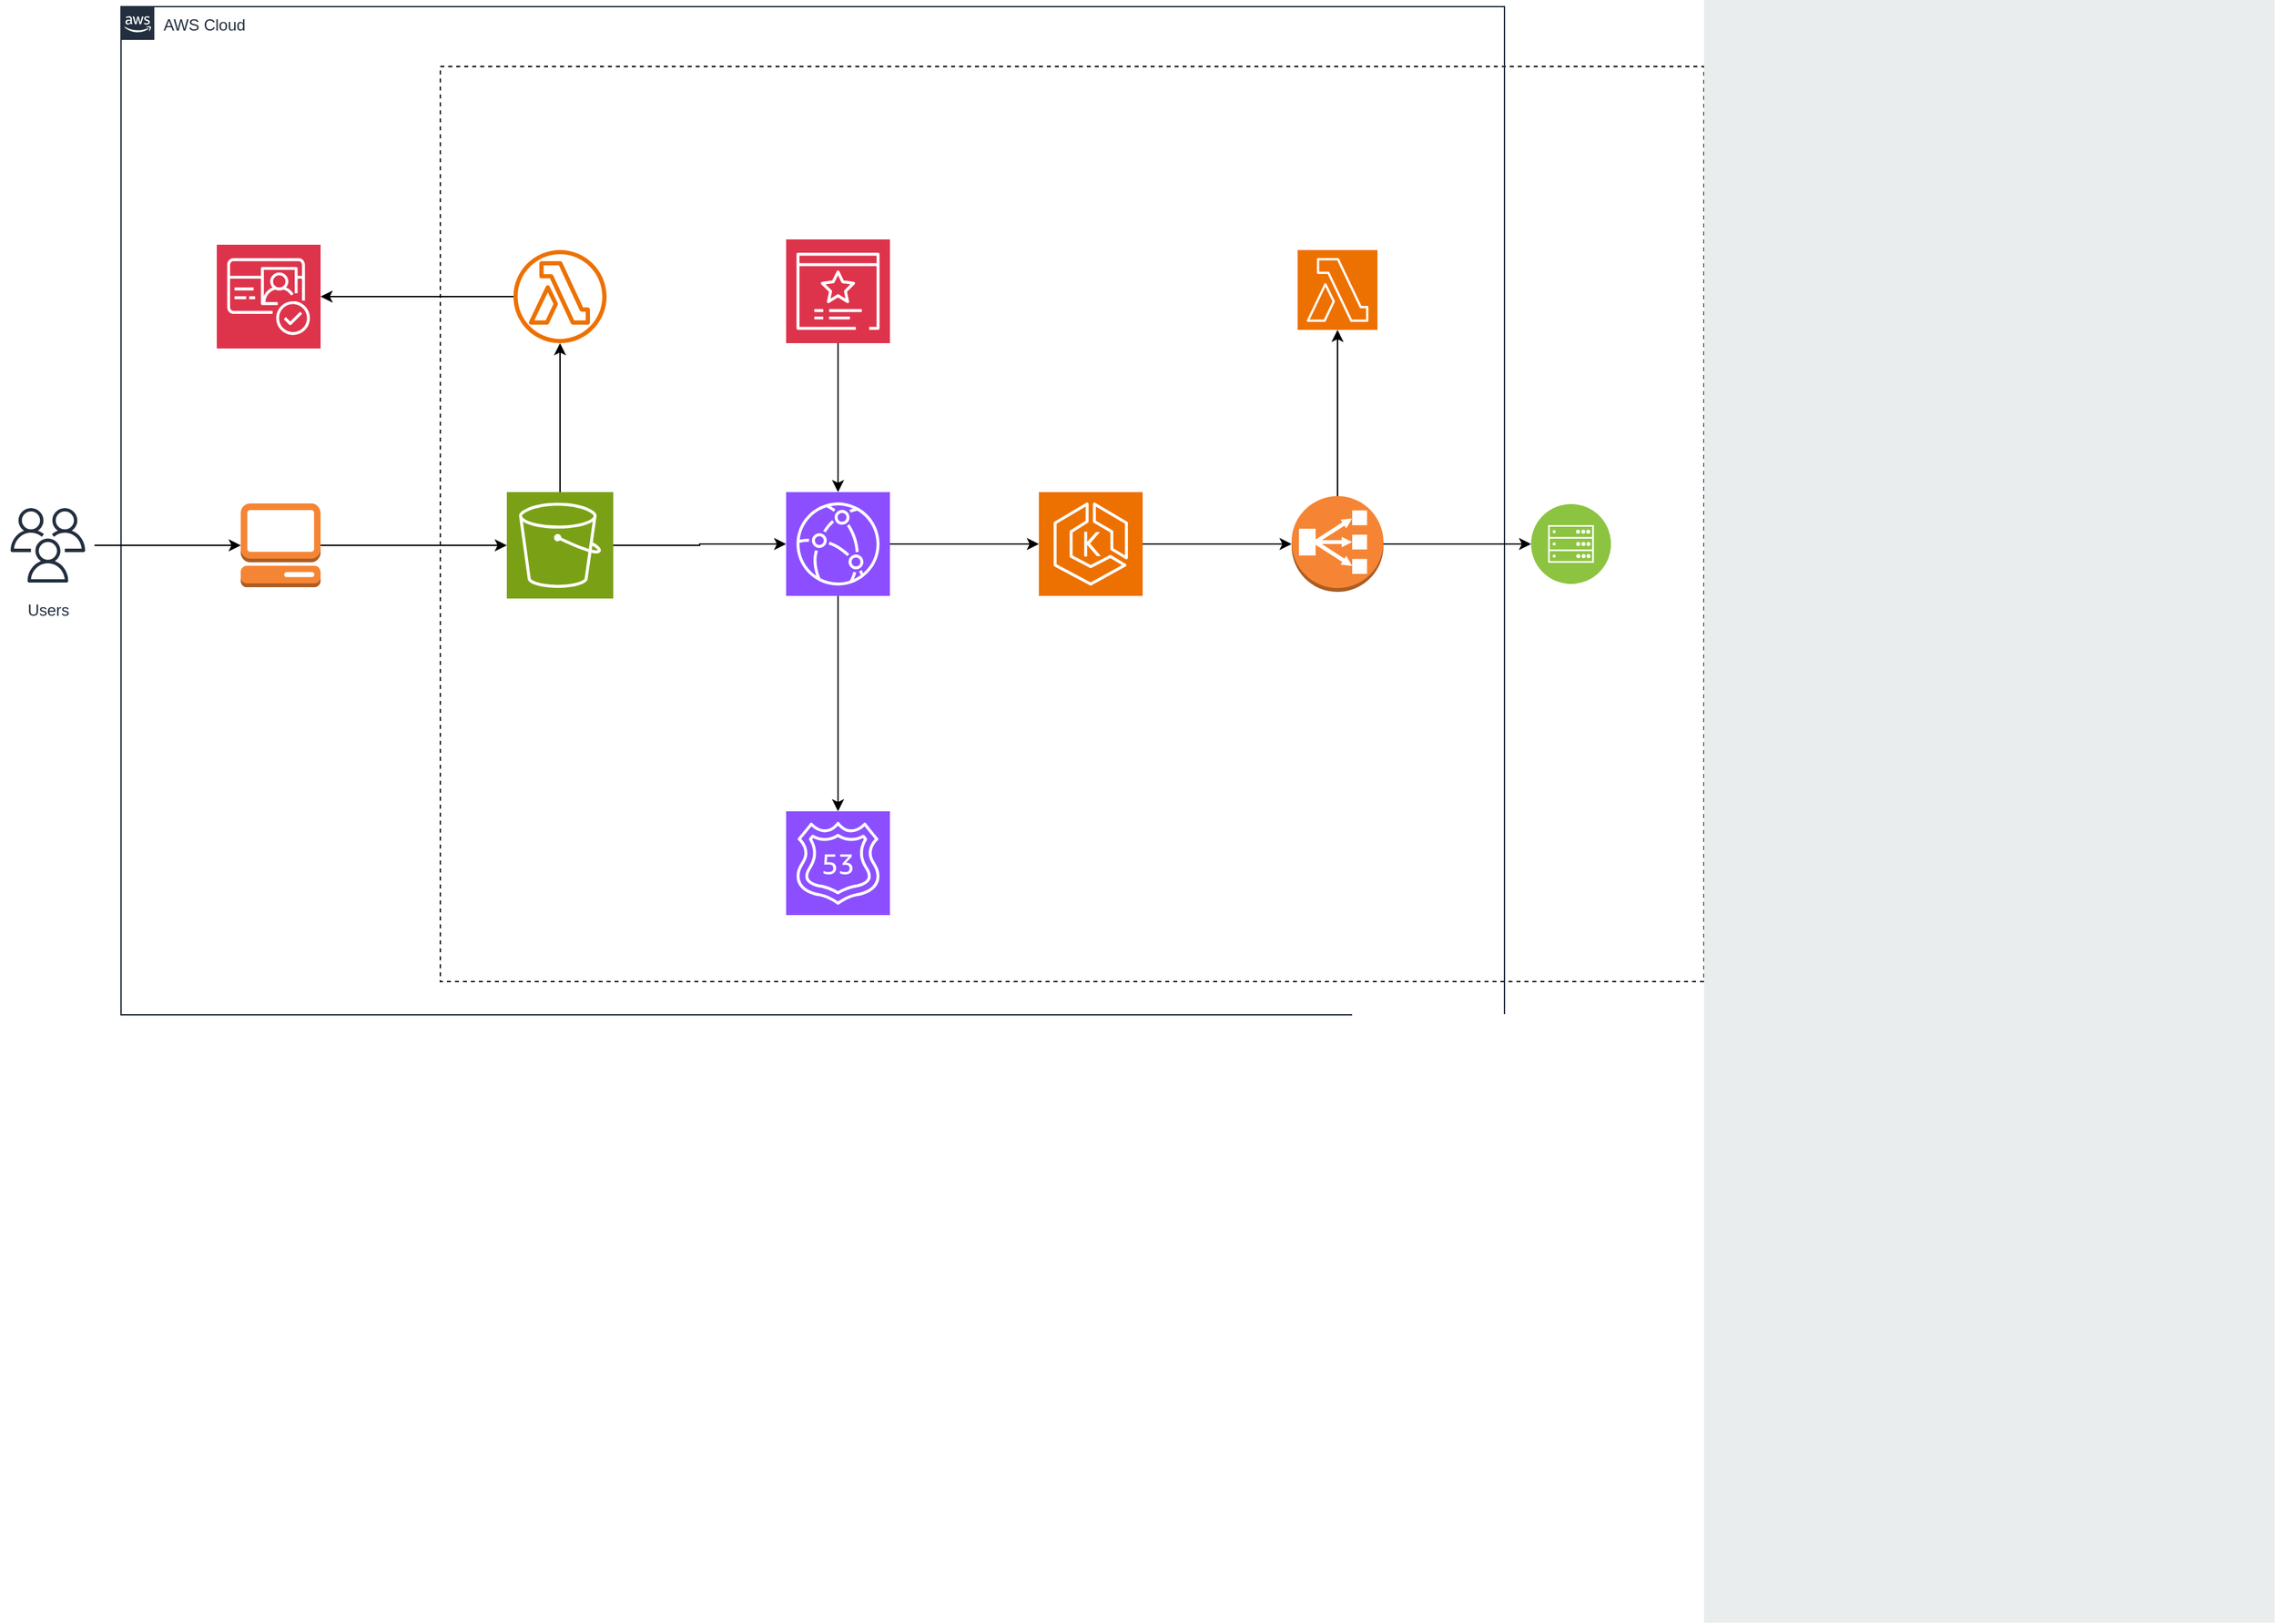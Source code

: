 <mxfile version="24.3.1" type="github">
  <diagram id="Ht1M8jgEwFfnCIfOTk4-" name="Page-1">
    <mxGraphModel dx="1309" dy="569" grid="1" gridSize="10" guides="1" tooltips="1" connect="1" arrows="1" fold="1" page="1" pageScale="1" pageWidth="1169" pageHeight="827" math="0" shadow="0">
      <root>
        <mxCell id="0" />
        <mxCell id="1" parent="0" />
        <mxCell id="UEzPUAAOIrF-is8g5C7q-107" value="" style="rounded=0;whiteSpace=wrap;html=1;labelBackgroundColor=none;fillColor=none;dashed=1;container=1;pointerEvents=0;collapsible=0;recursiveResize=0;" parent="1" vertex="1">
          <mxGeometry x="340" y="80" width="950" height="688" as="geometry" />
        </mxCell>
        <mxCell id="UEzPUAAOIrF-is8g5C7q-74" value="AWS Cloud" style="points=[[0,0],[0.25,0],[0.5,0],[0.75,0],[1,0],[1,0.25],[1,0.5],[1,0.75],[1,1],[0.75,1],[0.5,1],[0.25,1],[0,1],[0,0.75],[0,0.5],[0,0.25]];outlineConnect=0;gradientColor=none;html=1;whiteSpace=wrap;fontSize=12;fontStyle=0;shape=mxgraph.aws4.group;grIcon=mxgraph.aws4.group_aws_cloud_alt;strokeColor=#232F3E;fillColor=none;verticalAlign=top;align=left;spacingLeft=30;fontColor=#232F3E;dashed=0;labelBackgroundColor=#ffffff;container=1;pointerEvents=0;collapsible=0;recursiveResize=0;" parent="UEzPUAAOIrF-is8g5C7q-107" vertex="1">
          <mxGeometry x="-240" y="-45" width="1040" height="758" as="geometry" />
        </mxCell>
        <mxCell id="6AM9g3hBtSL9kb6GKqHw-1" value="" style="outlineConnect=0;dashed=0;verticalLabelPosition=bottom;verticalAlign=top;align=center;html=1;shape=mxgraph.aws3.management_console;fillColor=#F58534;gradientColor=none;" parent="UEzPUAAOIrF-is8g5C7q-74" vertex="1">
          <mxGeometry x="90" y="373.5" width="60" height="63" as="geometry" />
        </mxCell>
        <mxCell id="iKtmLbI8oogFUREb0o28-29" value="" style="sketch=0;points=[[0,0,0],[0.25,0,0],[0.5,0,0],[0.75,0,0],[1,0,0],[0,1,0],[0.25,1,0],[0.5,1,0],[0.75,1,0],[1,1,0],[0,0.25,0],[0,0.5,0],[0,0.75,0],[1,0.25,0],[1,0.5,0],[1,0.75,0]];outlineConnect=0;fontColor=#232F3E;fillColor=#DD344C;strokeColor=#ffffff;dashed=0;verticalLabelPosition=bottom;verticalAlign=top;align=center;html=1;fontSize=12;fontStyle=0;aspect=fixed;shape=mxgraph.aws4.resourceIcon;resIcon=mxgraph.aws4.cognito;" vertex="1" parent="UEzPUAAOIrF-is8g5C7q-74">
          <mxGeometry x="72" y="179" width="78" height="78" as="geometry" />
        </mxCell>
        <mxCell id="iKtmLbI8oogFUREb0o28-14" style="edgeStyle=orthogonalEdgeStyle;rounded=0;orthogonalLoop=1;jettySize=auto;html=1;" edge="1" parent="UEzPUAAOIrF-is8g5C7q-107" source="6AM9g3hBtSL9kb6GKqHw-14" target="iKtmLbI8oogFUREb0o28-13">
          <mxGeometry relative="1" as="geometry" />
        </mxCell>
        <mxCell id="iKtmLbI8oogFUREb0o28-15" style="edgeStyle=orthogonalEdgeStyle;rounded=0;orthogonalLoop=1;jettySize=auto;html=1;" edge="1" parent="UEzPUAAOIrF-is8g5C7q-107" source="6AM9g3hBtSL9kb6GKqHw-14" target="6AM9g3hBtSL9kb6GKqHw-13">
          <mxGeometry relative="1" as="geometry" />
        </mxCell>
        <mxCell id="6AM9g3hBtSL9kb6GKqHw-14" value="" style="sketch=0;points=[[0,0,0],[0.25,0,0],[0.5,0,0],[0.75,0,0],[1,0,0],[0,1,0],[0.25,1,0],[0.5,1,0],[0.75,1,0],[1,1,0],[0,0.25,0],[0,0.5,0],[0,0.75,0],[1,0.25,0],[1,0.5,0],[1,0.75,0]];outlineConnect=0;fontColor=#232F3E;fillColor=#8C4FFF;strokeColor=#ffffff;dashed=0;verticalLabelPosition=bottom;verticalAlign=top;align=center;html=1;fontSize=12;fontStyle=0;aspect=fixed;shape=mxgraph.aws4.resourceIcon;resIcon=mxgraph.aws4.cloudfront;" parent="UEzPUAAOIrF-is8g5C7q-107" vertex="1">
          <mxGeometry x="260" y="320" width="78" height="78" as="geometry" />
        </mxCell>
        <mxCell id="iKtmLbI8oogFUREb0o28-12" style="edgeStyle=orthogonalEdgeStyle;rounded=0;orthogonalLoop=1;jettySize=auto;html=1;" edge="1" parent="UEzPUAAOIrF-is8g5C7q-107" source="6AM9g3hBtSL9kb6GKqHw-10" target="6AM9g3hBtSL9kb6GKqHw-14">
          <mxGeometry relative="1" as="geometry" />
        </mxCell>
        <mxCell id="iKtmLbI8oogFUREb0o28-22" value="" style="edgeStyle=orthogonalEdgeStyle;rounded=0;orthogonalLoop=1;jettySize=auto;html=1;" edge="1" parent="UEzPUAAOIrF-is8g5C7q-107" source="6AM9g3hBtSL9kb6GKqHw-10" target="6AM9g3hBtSL9kb6GKqHw-3">
          <mxGeometry relative="1" as="geometry" />
        </mxCell>
        <mxCell id="6AM9g3hBtSL9kb6GKqHw-10" value="" style="sketch=0;points=[[0,0,0],[0.25,0,0],[0.5,0,0],[0.75,0,0],[1,0,0],[0,1,0],[0.25,1,0],[0.5,1,0],[0.75,1,0],[1,1,0],[0,0.25,0],[0,0.5,0],[0,0.75,0],[1,0.25,0],[1,0.5,0],[1,0.75,0]];outlineConnect=0;fontColor=#232F3E;fillColor=#7AA116;strokeColor=#ffffff;dashed=0;verticalLabelPosition=bottom;verticalAlign=top;align=center;html=1;fontSize=12;fontStyle=0;aspect=fixed;shape=mxgraph.aws4.resourceIcon;resIcon=mxgraph.aws4.s3;" parent="UEzPUAAOIrF-is8g5C7q-107" vertex="1">
          <mxGeometry x="50" y="320" width="80" height="80" as="geometry" />
        </mxCell>
        <mxCell id="iKtmLbI8oogFUREb0o28-8" style="edgeStyle=orthogonalEdgeStyle;rounded=0;orthogonalLoop=1;jettySize=auto;html=1;entryX=0;entryY=0.5;entryDx=0;entryDy=0;entryPerimeter=0;" edge="1" parent="UEzPUAAOIrF-is8g5C7q-107" source="6AM9g3hBtSL9kb6GKqHw-1" target="6AM9g3hBtSL9kb6GKqHw-10">
          <mxGeometry relative="1" as="geometry" />
        </mxCell>
        <mxCell id="iKtmLbI8oogFUREb0o28-21" style="edgeStyle=orthogonalEdgeStyle;rounded=0;orthogonalLoop=1;jettySize=auto;html=1;" edge="1" parent="UEzPUAAOIrF-is8g5C7q-107" source="iKtmLbI8oogFUREb0o28-13" target="iKtmLbI8oogFUREb0o28-3">
          <mxGeometry relative="1" as="geometry" />
        </mxCell>
        <mxCell id="iKtmLbI8oogFUREb0o28-13" value="" style="sketch=0;points=[[0,0,0],[0.25,0,0],[0.5,0,0],[0.75,0,0],[1,0,0],[0,1,0],[0.25,1,0],[0.5,1,0],[0.75,1,0],[1,1,0],[0,0.25,0],[0,0.5,0],[0,0.75,0],[1,0.25,0],[1,0.5,0],[1,0.75,0]];outlineConnect=0;fontColor=#232F3E;fillColor=#ED7100;strokeColor=#ffffff;dashed=0;verticalLabelPosition=bottom;verticalAlign=top;align=center;html=1;fontSize=12;fontStyle=0;aspect=fixed;shape=mxgraph.aws4.resourceIcon;resIcon=mxgraph.aws4.eks;" vertex="1" parent="UEzPUAAOIrF-is8g5C7q-107">
          <mxGeometry x="450" y="320" width="78" height="78" as="geometry" />
        </mxCell>
        <mxCell id="6AM9g3hBtSL9kb6GKqHw-13" value="" style="sketch=0;points=[[0,0,0],[0.25,0,0],[0.5,0,0],[0.75,0,0],[1,0,0],[0,1,0],[0.25,1,0],[0.5,1,0],[0.75,1,0],[1,1,0],[0,0.25,0],[0,0.5,0],[0,0.75,0],[1,0.25,0],[1,0.5,0],[1,0.75,0]];outlineConnect=0;fontColor=#232F3E;fillColor=#8C4FFF;strokeColor=#ffffff;dashed=0;verticalLabelPosition=bottom;verticalAlign=top;align=center;html=1;fontSize=12;fontStyle=0;aspect=fixed;shape=mxgraph.aws4.resourceIcon;resIcon=mxgraph.aws4.route_53;" parent="UEzPUAAOIrF-is8g5C7q-107" vertex="1">
          <mxGeometry x="260" y="560" width="78" height="78" as="geometry" />
        </mxCell>
        <mxCell id="iKtmLbI8oogFUREb0o28-24" style="edgeStyle=orthogonalEdgeStyle;rounded=0;orthogonalLoop=1;jettySize=auto;html=1;" edge="1" parent="UEzPUAAOIrF-is8g5C7q-107" source="iKtmLbI8oogFUREb0o28-3" target="6AM9g3hBtSL9kb6GKqHw-8">
          <mxGeometry relative="1" as="geometry" />
        </mxCell>
        <mxCell id="iKtmLbI8oogFUREb0o28-33" style="edgeStyle=orthogonalEdgeStyle;rounded=0;orthogonalLoop=1;jettySize=auto;html=1;" edge="1" parent="UEzPUAAOIrF-is8g5C7q-107" source="iKtmLbI8oogFUREb0o28-3" target="iKtmLbI8oogFUREb0o28-31">
          <mxGeometry relative="1" as="geometry" />
        </mxCell>
        <mxCell id="iKtmLbI8oogFUREb0o28-3" value="" style="outlineConnect=0;dashed=0;verticalLabelPosition=bottom;verticalAlign=top;align=center;html=1;shape=mxgraph.aws3.classic_load_balancer;fillColor=#F58534;gradientColor=none;" vertex="1" parent="UEzPUAAOIrF-is8g5C7q-107">
          <mxGeometry x="640" y="323" width="69" height="72" as="geometry" />
        </mxCell>
        <mxCell id="iKtmLbI8oogFUREb0o28-30" style="edgeStyle=orthogonalEdgeStyle;rounded=0;orthogonalLoop=1;jettySize=auto;html=1;" edge="1" parent="UEzPUAAOIrF-is8g5C7q-107" source="6AM9g3hBtSL9kb6GKqHw-3" target="iKtmLbI8oogFUREb0o28-29">
          <mxGeometry relative="1" as="geometry" />
        </mxCell>
        <mxCell id="6AM9g3hBtSL9kb6GKqHw-3" value="" style="sketch=0;outlineConnect=0;fontColor=#232F3E;gradientColor=none;fillColor=#ED7100;strokeColor=none;dashed=0;verticalLabelPosition=bottom;verticalAlign=top;align=center;html=1;fontSize=12;fontStyle=0;aspect=fixed;pointerEvents=1;shape=mxgraph.aws4.lambda_function;" parent="UEzPUAAOIrF-is8g5C7q-107" vertex="1">
          <mxGeometry x="55" y="138" width="70" height="70" as="geometry" />
        </mxCell>
        <mxCell id="6AM9g3hBtSL9kb6GKqHw-8" value="" style="sketch=0;points=[[0,0,0],[0.25,0,0],[0.5,0,0],[0.75,0,0],[1,0,0],[0,1,0],[0.25,1,0],[0.5,1,0],[0.75,1,0],[1,1,0],[0,0.25,0],[0,0.5,0],[0,0.75,0],[1,0.25,0],[1,0.5,0],[1,0.75,0]];outlineConnect=0;fontColor=#232F3E;fillColor=#ED7100;strokeColor=#ffffff;dashed=0;verticalLabelPosition=bottom;verticalAlign=top;align=center;html=1;fontSize=12;fontStyle=0;aspect=fixed;shape=mxgraph.aws4.resourceIcon;resIcon=mxgraph.aws4.lambda;" parent="UEzPUAAOIrF-is8g5C7q-107" vertex="1">
          <mxGeometry x="644.5" y="138" width="60" height="60" as="geometry" />
        </mxCell>
        <mxCell id="iKtmLbI8oogFUREb0o28-26" value="" style="edgeStyle=orthogonalEdgeStyle;rounded=0;orthogonalLoop=1;jettySize=auto;html=1;" edge="1" parent="UEzPUAAOIrF-is8g5C7q-107" source="6AM9g3hBtSL9kb6GKqHw-17" target="6AM9g3hBtSL9kb6GKqHw-14">
          <mxGeometry relative="1" as="geometry" />
        </mxCell>
        <mxCell id="6AM9g3hBtSL9kb6GKqHw-17" value="" style="sketch=0;points=[[0,0,0],[0.25,0,0],[0.5,0,0],[0.75,0,0],[1,0,0],[0,1,0],[0.25,1,0],[0.5,1,0],[0.75,1,0],[1,1,0],[0,0.25,0],[0,0.5,0],[0,0.75,0],[1,0.25,0],[1,0.5,0],[1,0.75,0]];outlineConnect=0;fontColor=#232F3E;fillColor=#DD344C;strokeColor=#ffffff;dashed=0;verticalLabelPosition=bottom;verticalAlign=top;align=center;html=1;fontSize=12;fontStyle=0;aspect=fixed;shape=mxgraph.aws4.resourceIcon;resIcon=mxgraph.aws4.certificate_manager_3;" parent="UEzPUAAOIrF-is8g5C7q-107" vertex="1">
          <mxGeometry x="260" y="130" width="78" height="78" as="geometry" />
        </mxCell>
        <mxCell id="iKtmLbI8oogFUREb0o28-31" value="" style="image;aspect=fixed;perimeter=ellipsePerimeter;html=1;align=center;shadow=0;dashed=0;fontColor=#4277BB;labelBackgroundColor=default;fontSize=12;spacingTop=3;image=img/lib/ibm/infrastructure/mobile_backend.svg;" vertex="1" parent="UEzPUAAOIrF-is8g5C7q-107">
          <mxGeometry x="820" y="329" width="60" height="60" as="geometry" />
        </mxCell>
        <mxCell id="iKtmLbI8oogFUREb0o28-7" style="edgeStyle=orthogonalEdgeStyle;rounded=0;orthogonalLoop=1;jettySize=auto;html=1;" edge="1" parent="1" source="6AM9g3hBtSL9kb6GKqHw-12" target="6AM9g3hBtSL9kb6GKqHw-1">
          <mxGeometry relative="1" as="geometry" />
        </mxCell>
        <mxCell id="6AM9g3hBtSL9kb6GKqHw-12" value="Users" style="sketch=0;outlineConnect=0;fontColor=#232F3E;gradientColor=none;strokeColor=#232F3E;fillColor=#ffffff;dashed=0;verticalLabelPosition=bottom;verticalAlign=top;align=center;html=1;fontSize=12;fontStyle=0;aspect=fixed;shape=mxgraph.aws4.resourceIcon;resIcon=mxgraph.aws4.users;" parent="1" vertex="1">
          <mxGeometry x="10" y="405" width="70" height="70" as="geometry" />
        </mxCell>
        <mxCell id="iKtmLbI8oogFUREb0o28-2" value="" style="rounded=0;whiteSpace=wrap;html=1;fillColor=#EAEDED;fontSize=22;fontColor=#FFFFFF;strokeColor=none;labelBackgroundColor=none;" vertex="1" parent="1">
          <mxGeometry x="1290" y="30" width="429" height="1220" as="geometry" />
        </mxCell>
      </root>
    </mxGraphModel>
  </diagram>
</mxfile>
